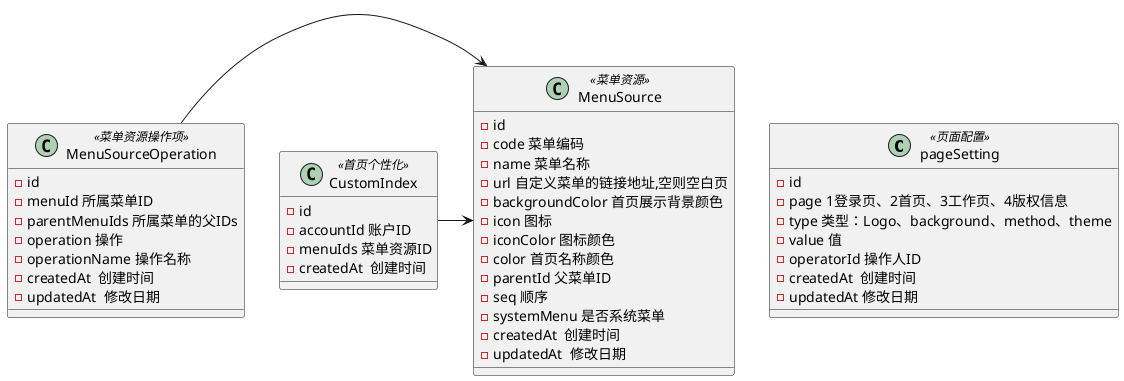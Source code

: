 @startuml

/'数据目录'/
class pageSetting<<页面配置>>{
 - id
 - page 1登录页、2首页、3工作页、4版权信息
 - type 类型：Logo、background、method、theme
 - value 值
 - operatorId 操作人ID
 - createdAt  创建时间
 - updatedAt 修改日期
}

class CustomIndex<<首页个性化>>{
    - id
    - accountId 账户ID
    - menuIds 菜单资源ID
    - createdAt  创建时间
}

class MenuSource<<菜单资源>>{
    - id
    - code 菜单编码
    - name 菜单名称
    - url 自定义菜单的链接地址,空则空白页
    - backgroundColor 首页展示背景颜色
    - icon 图标
    - iconColor 图标颜色
    - color 首页名称颜色
    - parentId 父菜单ID
    - seq 顺序
    - systemMenu 是否系统菜单
    - createdAt  创建时间
    - updatedAt  修改日期
}

class MenuSourceOperation<<菜单资源操作项>>{
    - id
    - menuId 所属菜单ID
    - parentMenuIds 所属菜单的父IDs
    - operation 操作
    - operationName 操作名称
    - createdAt  创建时间
    - updatedAt  修改日期
}

MenuSourceOperation -> MenuSource
CustomIndex -> MenuSource

@enduml